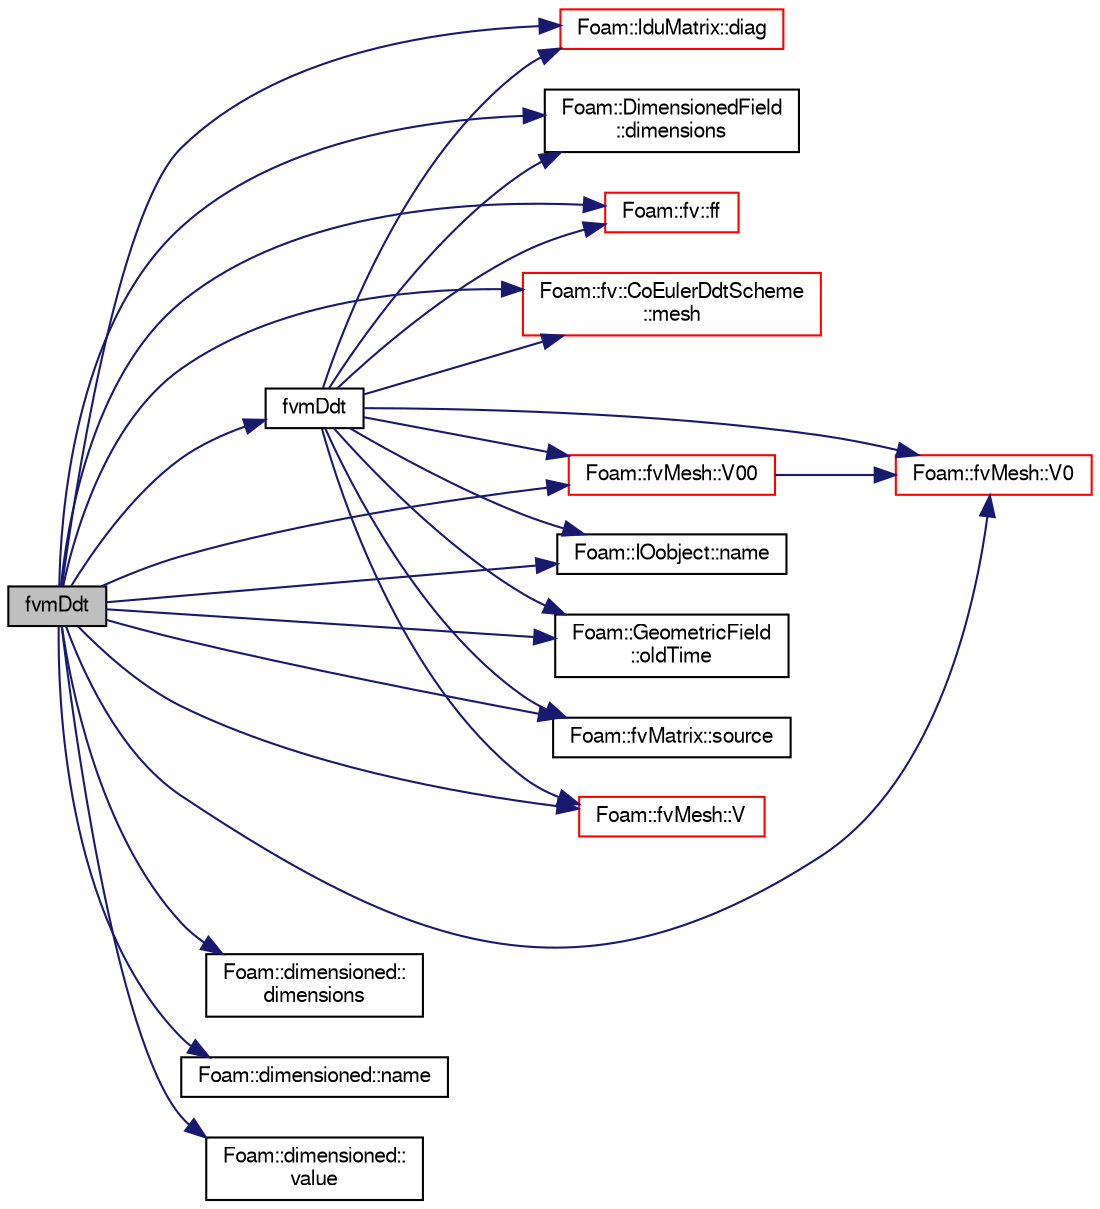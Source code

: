 digraph "fvmDdt"
{
  bgcolor="transparent";
  edge [fontname="FreeSans",fontsize="10",labelfontname="FreeSans",labelfontsize="10"];
  node [fontname="FreeSans",fontsize="10",shape=record];
  rankdir="LR";
  Node710 [label="fvmDdt",height=0.2,width=0.4,color="black", fillcolor="grey75", style="filled", fontcolor="black"];
  Node710 -> Node711 [color="midnightblue",fontsize="10",style="solid",fontname="FreeSans"];
  Node711 [label="Foam::lduMatrix::diag",height=0.2,width=0.4,color="red",URL="$a26882.html#a9140aaa9630c2cba2fe28369a649f2f0"];
  Node710 -> Node714 [color="midnightblue",fontsize="10",style="solid",fontname="FreeSans"];
  Node714 [label="Foam::dimensioned::\ldimensions",height=0.2,width=0.4,color="black",URL="$a26366.html#a512673c2674ca2d38885f1bb5f6994fb",tooltip="Return const reference to dimensions. "];
  Node710 -> Node715 [color="midnightblue",fontsize="10",style="solid",fontname="FreeSans"];
  Node715 [label="Foam::DimensionedField\l::dimensions",height=0.2,width=0.4,color="black",URL="$a26390.html#a66989c1e0666e0d0c93a2056ce75599e",tooltip="Return dimensions. "];
  Node710 -> Node716 [color="midnightblue",fontsize="10",style="solid",fontname="FreeSans"];
  Node716 [label="Foam::fv::ff",height=0.2,width=0.4,color="red",URL="$a21133.html#ab38421d38a2395d0ae398d03fc20609c"];
  Node710 -> Node799 [color="midnightblue",fontsize="10",style="solid",fontname="FreeSans"];
  Node799 [label="fvmDdt",height=0.2,width=0.4,color="black",URL="$a22478.html#a8602a98a4ac41054bb3dcf8adc93b94b"];
  Node799 -> Node711 [color="midnightblue",fontsize="10",style="solid",fontname="FreeSans"];
  Node799 -> Node715 [color="midnightblue",fontsize="10",style="solid",fontname="FreeSans"];
  Node799 -> Node716 [color="midnightblue",fontsize="10",style="solid",fontname="FreeSans"];
  Node799 -> Node718 [color="midnightblue",fontsize="10",style="solid",fontname="FreeSans"];
  Node718 [label="Foam::fv::CoEulerDdtScheme\l::mesh",height=0.2,width=0.4,color="red",URL="$a22474.html#a470f06cfb9b6ee887cd85d63de275607",tooltip="Return mesh reference. "];
  Node799 -> Node800 [color="midnightblue",fontsize="10",style="solid",fontname="FreeSans"];
  Node800 [label="Foam::IOobject::name",height=0.2,width=0.4,color="black",URL="$a26142.html#acc80e00a8ac919288fb55bd14cc88bf6",tooltip="Return name. "];
  Node799 -> Node726 [color="midnightblue",fontsize="10",style="solid",fontname="FreeSans"];
  Node726 [label="Foam::GeometricField\l::oldTime",height=0.2,width=0.4,color="black",URL="$a22434.html#a2f51be6de19012555f923b0902d64135",tooltip="Return old time field. "];
  Node799 -> Node727 [color="midnightblue",fontsize="10",style="solid",fontname="FreeSans"];
  Node727 [label="Foam::fvMatrix::source",height=0.2,width=0.4,color="black",URL="$a22358.html#a4c49d61a0e11bbdadf6646dbe3740560"];
  Node799 -> Node734 [color="midnightblue",fontsize="10",style="solid",fontname="FreeSans"];
  Node734 [label="Foam::fvMesh::V",height=0.2,width=0.4,color="red",URL="$a22766.html#a154893d1a508aff074b16eaeaa396aea",tooltip="Return cell volumes. "];
  Node799 -> Node796 [color="midnightblue",fontsize="10",style="solid",fontname="FreeSans"];
  Node796 [label="Foam::fvMesh::V0",height=0.2,width=0.4,color="red",URL="$a22766.html#a45ad0db3a9aec0041ec8326828ff74ec",tooltip="Return old-time cell volumes. "];
  Node799 -> Node797 [color="midnightblue",fontsize="10",style="solid",fontname="FreeSans"];
  Node797 [label="Foam::fvMesh::V00",height=0.2,width=0.4,color="red",URL="$a22766.html#a237ac2c94482d18470688cd2a0320dc6",tooltip="Return old-old-time cell volumes. "];
  Node797 -> Node796 [color="midnightblue",fontsize="10",style="solid",fontname="FreeSans"];
  Node710 -> Node718 [color="midnightblue",fontsize="10",style="solid",fontname="FreeSans"];
  Node710 -> Node721 [color="midnightblue",fontsize="10",style="solid",fontname="FreeSans"];
  Node721 [label="Foam::dimensioned::name",height=0.2,width=0.4,color="black",URL="$a26366.html#ade4113569ef0db70665fded275a5e38e",tooltip="Return const reference to name. "];
  Node710 -> Node800 [color="midnightblue",fontsize="10",style="solid",fontname="FreeSans"];
  Node710 -> Node726 [color="midnightblue",fontsize="10",style="solid",fontname="FreeSans"];
  Node710 -> Node727 [color="midnightblue",fontsize="10",style="solid",fontname="FreeSans"];
  Node710 -> Node734 [color="midnightblue",fontsize="10",style="solid",fontname="FreeSans"];
  Node710 -> Node796 [color="midnightblue",fontsize="10",style="solid",fontname="FreeSans"];
  Node710 -> Node797 [color="midnightblue",fontsize="10",style="solid",fontname="FreeSans"];
  Node710 -> Node723 [color="midnightblue",fontsize="10",style="solid",fontname="FreeSans"];
  Node723 [label="Foam::dimensioned::\lvalue",height=0.2,width=0.4,color="black",URL="$a26366.html#a7948200a26c85fc3a83ffa510a91d668",tooltip="Return const reference to value. "];
}
